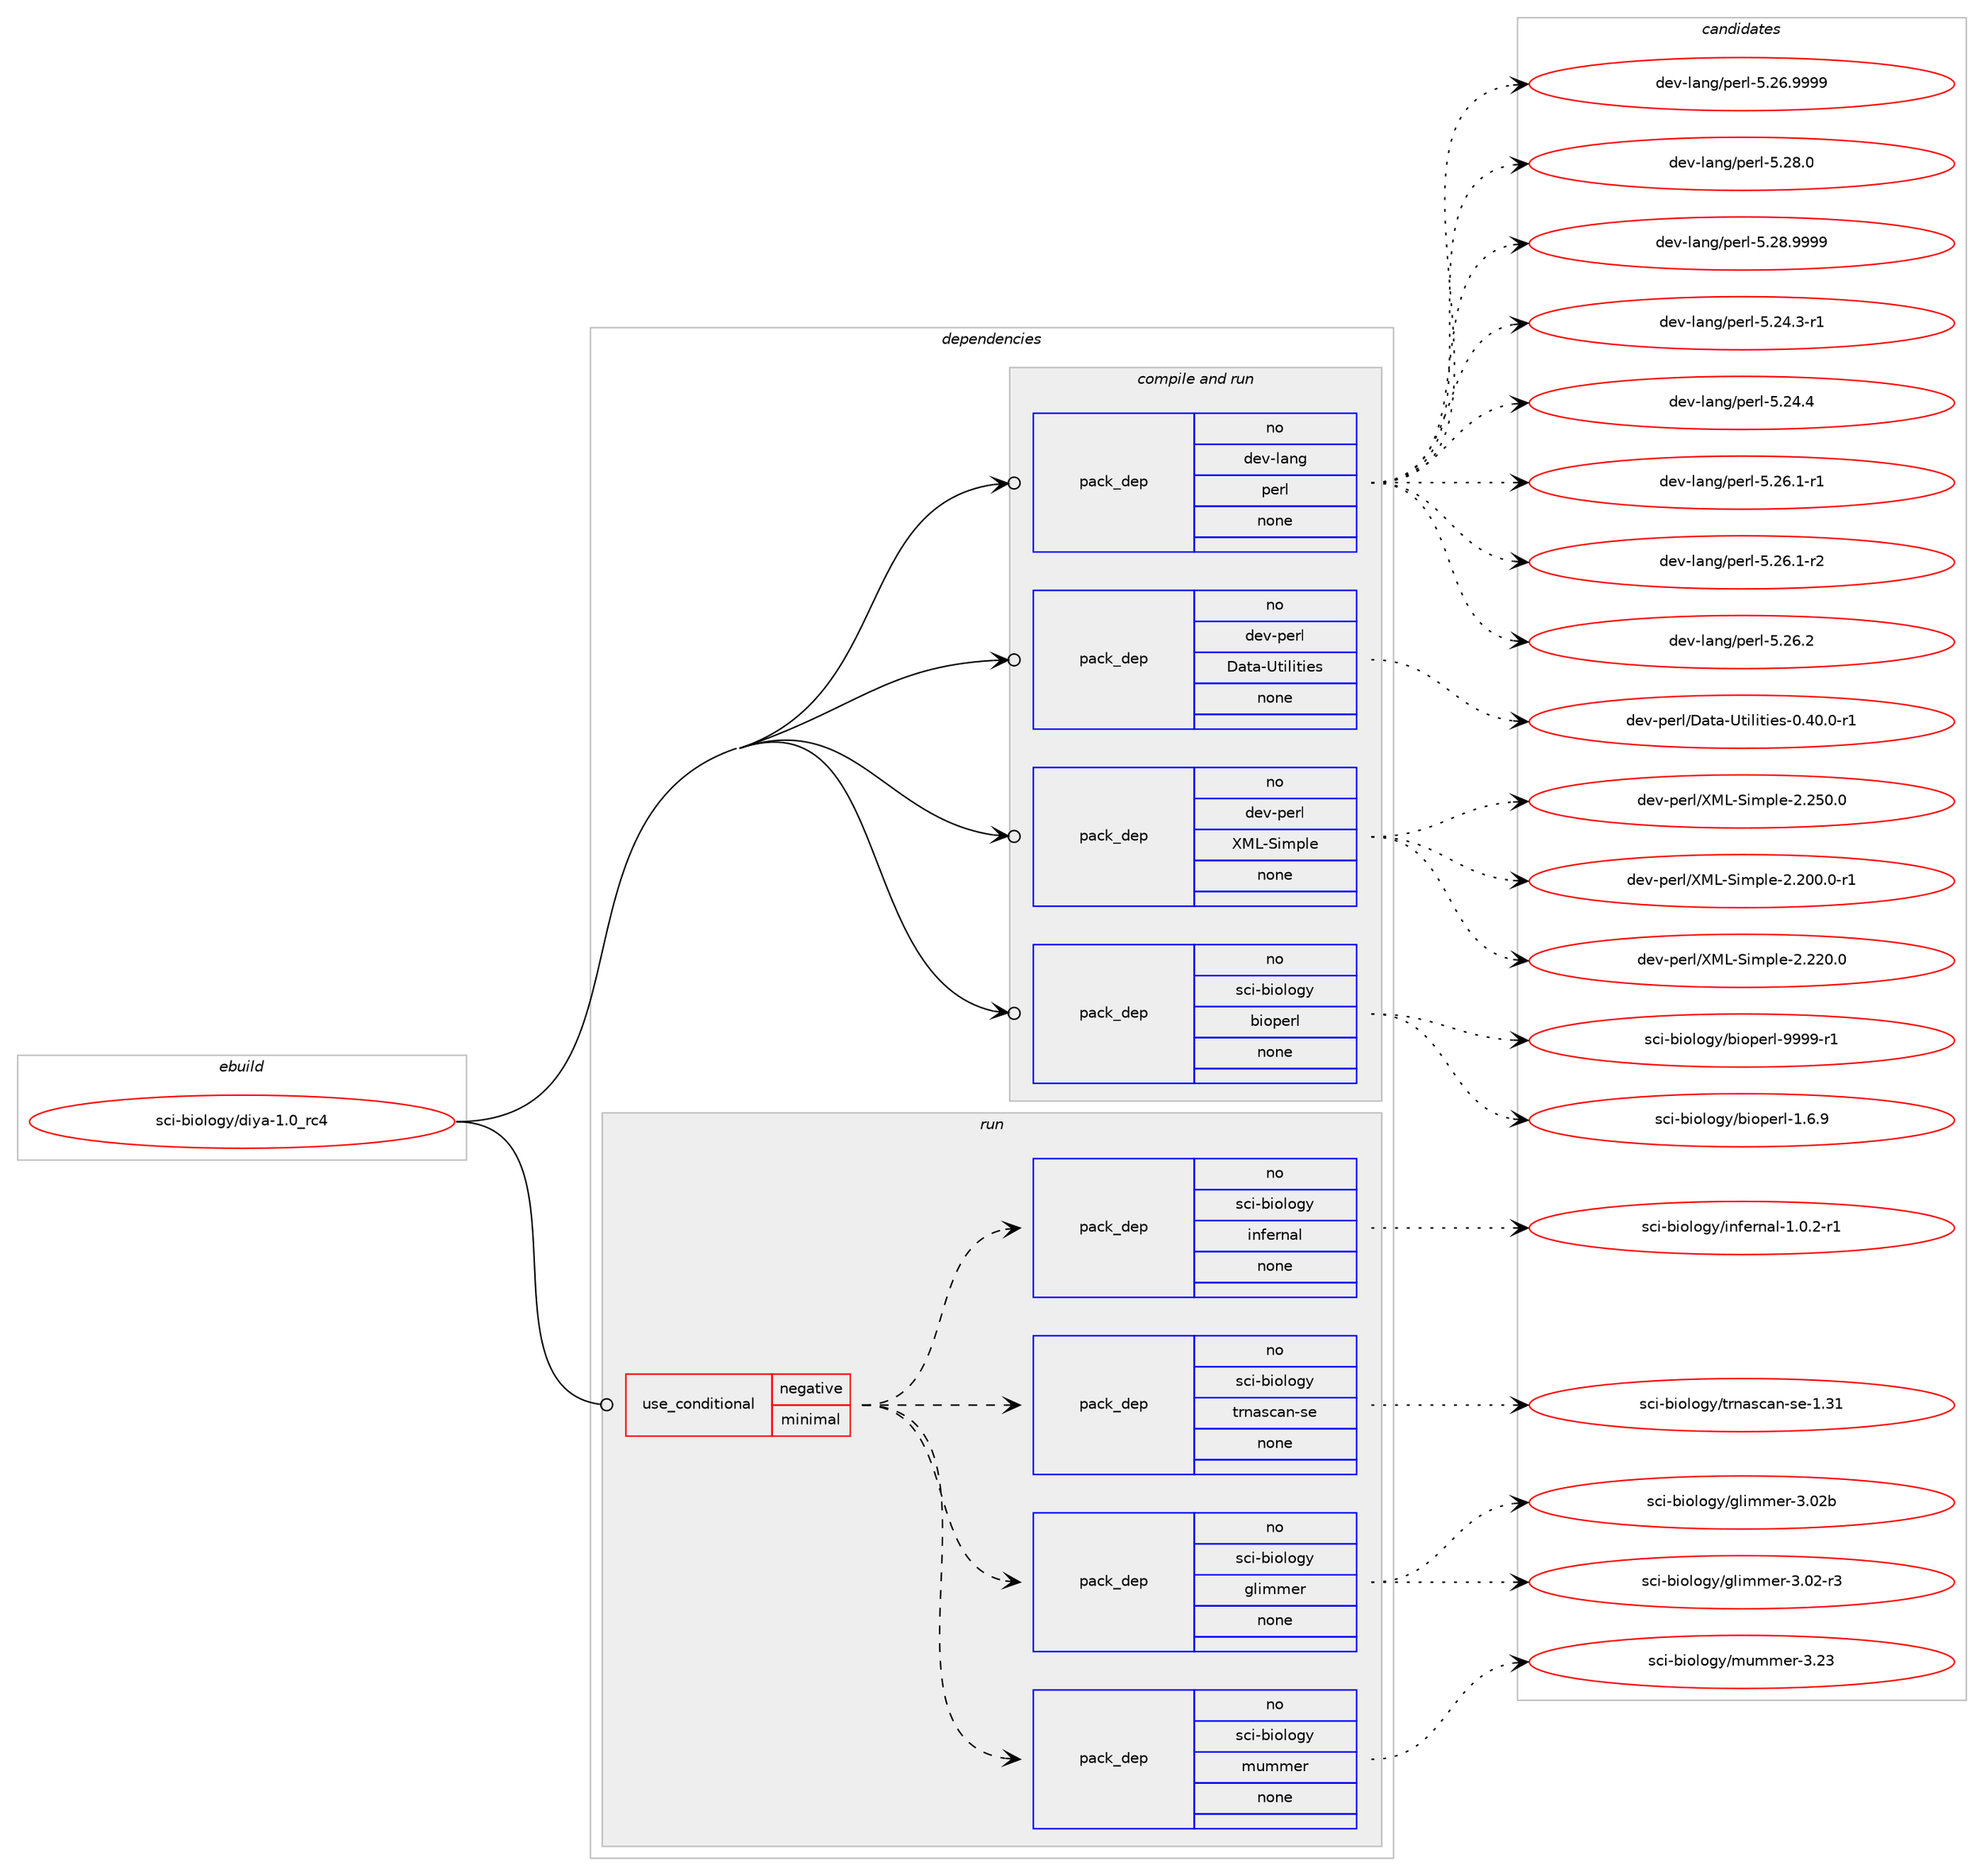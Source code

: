 digraph prolog {

# *************
# Graph options
# *************

newrank=true;
concentrate=true;
compound=true;
graph [rankdir=LR,fontname=Helvetica,fontsize=10,ranksep=1.5];#, ranksep=2.5, nodesep=0.2];
edge  [arrowhead=vee];
node  [fontname=Helvetica,fontsize=10];

# **********
# The ebuild
# **********

subgraph cluster_leftcol {
color=gray;
rank=same;
label=<<i>ebuild</i>>;
id [label="sci-biology/diya-1.0_rc4", color=red, width=4, href="../sci-biology/diya-1.0_rc4.svg"];
}

# ****************
# The dependencies
# ****************

subgraph cluster_midcol {
color=gray;
label=<<i>dependencies</i>>;
subgraph cluster_compile {
fillcolor="#eeeeee";
style=filled;
label=<<i>compile</i>>;
}
subgraph cluster_compileandrun {
fillcolor="#eeeeee";
style=filled;
label=<<i>compile and run</i>>;
subgraph pack1206442 {
dependency1686069 [label=<<TABLE BORDER="0" CELLBORDER="1" CELLSPACING="0" CELLPADDING="4" WIDTH="220"><TR><TD ROWSPAN="6" CELLPADDING="30">pack_dep</TD></TR><TR><TD WIDTH="110">no</TD></TR><TR><TD>dev-lang</TD></TR><TR><TD>perl</TD></TR><TR><TD>none</TD></TR><TR><TD></TD></TR></TABLE>>, shape=none, color=blue];
}
id:e -> dependency1686069:w [weight=20,style="solid",arrowhead="odotvee"];
subgraph pack1206443 {
dependency1686070 [label=<<TABLE BORDER="0" CELLBORDER="1" CELLSPACING="0" CELLPADDING="4" WIDTH="220"><TR><TD ROWSPAN="6" CELLPADDING="30">pack_dep</TD></TR><TR><TD WIDTH="110">no</TD></TR><TR><TD>dev-perl</TD></TR><TR><TD>Data-Utilities</TD></TR><TR><TD>none</TD></TR><TR><TD></TD></TR></TABLE>>, shape=none, color=blue];
}
id:e -> dependency1686070:w [weight=20,style="solid",arrowhead="odotvee"];
subgraph pack1206444 {
dependency1686071 [label=<<TABLE BORDER="0" CELLBORDER="1" CELLSPACING="0" CELLPADDING="4" WIDTH="220"><TR><TD ROWSPAN="6" CELLPADDING="30">pack_dep</TD></TR><TR><TD WIDTH="110">no</TD></TR><TR><TD>dev-perl</TD></TR><TR><TD>XML-Simple</TD></TR><TR><TD>none</TD></TR><TR><TD></TD></TR></TABLE>>, shape=none, color=blue];
}
id:e -> dependency1686071:w [weight=20,style="solid",arrowhead="odotvee"];
subgraph pack1206445 {
dependency1686072 [label=<<TABLE BORDER="0" CELLBORDER="1" CELLSPACING="0" CELLPADDING="4" WIDTH="220"><TR><TD ROWSPAN="6" CELLPADDING="30">pack_dep</TD></TR><TR><TD WIDTH="110">no</TD></TR><TR><TD>sci-biology</TD></TR><TR><TD>bioperl</TD></TR><TR><TD>none</TD></TR><TR><TD></TD></TR></TABLE>>, shape=none, color=blue];
}
id:e -> dependency1686072:w [weight=20,style="solid",arrowhead="odotvee"];
}
subgraph cluster_run {
fillcolor="#eeeeee";
style=filled;
label=<<i>run</i>>;
subgraph cond452062 {
dependency1686073 [label=<<TABLE BORDER="0" CELLBORDER="1" CELLSPACING="0" CELLPADDING="4"><TR><TD ROWSPAN="3" CELLPADDING="10">use_conditional</TD></TR><TR><TD>negative</TD></TR><TR><TD>minimal</TD></TR></TABLE>>, shape=none, color=red];
subgraph pack1206446 {
dependency1686074 [label=<<TABLE BORDER="0" CELLBORDER="1" CELLSPACING="0" CELLPADDING="4" WIDTH="220"><TR><TD ROWSPAN="6" CELLPADDING="30">pack_dep</TD></TR><TR><TD WIDTH="110">no</TD></TR><TR><TD>sci-biology</TD></TR><TR><TD>mummer</TD></TR><TR><TD>none</TD></TR><TR><TD></TD></TR></TABLE>>, shape=none, color=blue];
}
dependency1686073:e -> dependency1686074:w [weight=20,style="dashed",arrowhead="vee"];
subgraph pack1206447 {
dependency1686075 [label=<<TABLE BORDER="0" CELLBORDER="1" CELLSPACING="0" CELLPADDING="4" WIDTH="220"><TR><TD ROWSPAN="6" CELLPADDING="30">pack_dep</TD></TR><TR><TD WIDTH="110">no</TD></TR><TR><TD>sci-biology</TD></TR><TR><TD>glimmer</TD></TR><TR><TD>none</TD></TR><TR><TD></TD></TR></TABLE>>, shape=none, color=blue];
}
dependency1686073:e -> dependency1686075:w [weight=20,style="dashed",arrowhead="vee"];
subgraph pack1206448 {
dependency1686076 [label=<<TABLE BORDER="0" CELLBORDER="1" CELLSPACING="0" CELLPADDING="4" WIDTH="220"><TR><TD ROWSPAN="6" CELLPADDING="30">pack_dep</TD></TR><TR><TD WIDTH="110">no</TD></TR><TR><TD>sci-biology</TD></TR><TR><TD>trnascan-se</TD></TR><TR><TD>none</TD></TR><TR><TD></TD></TR></TABLE>>, shape=none, color=blue];
}
dependency1686073:e -> dependency1686076:w [weight=20,style="dashed",arrowhead="vee"];
subgraph pack1206449 {
dependency1686077 [label=<<TABLE BORDER="0" CELLBORDER="1" CELLSPACING="0" CELLPADDING="4" WIDTH="220"><TR><TD ROWSPAN="6" CELLPADDING="30">pack_dep</TD></TR><TR><TD WIDTH="110">no</TD></TR><TR><TD>sci-biology</TD></TR><TR><TD>infernal</TD></TR><TR><TD>none</TD></TR><TR><TD></TD></TR></TABLE>>, shape=none, color=blue];
}
dependency1686073:e -> dependency1686077:w [weight=20,style="dashed",arrowhead="vee"];
}
id:e -> dependency1686073:w [weight=20,style="solid",arrowhead="odot"];
}
}

# **************
# The candidates
# **************

subgraph cluster_choices {
rank=same;
color=gray;
label=<<i>candidates</i>>;

subgraph choice1206442 {
color=black;
nodesep=1;
choice100101118451089711010347112101114108455346505246514511449 [label="dev-lang/perl-5.24.3-r1", color=red, width=4,href="../dev-lang/perl-5.24.3-r1.svg"];
choice10010111845108971101034711210111410845534650524652 [label="dev-lang/perl-5.24.4", color=red, width=4,href="../dev-lang/perl-5.24.4.svg"];
choice100101118451089711010347112101114108455346505446494511449 [label="dev-lang/perl-5.26.1-r1", color=red, width=4,href="../dev-lang/perl-5.26.1-r1.svg"];
choice100101118451089711010347112101114108455346505446494511450 [label="dev-lang/perl-5.26.1-r2", color=red, width=4,href="../dev-lang/perl-5.26.1-r2.svg"];
choice10010111845108971101034711210111410845534650544650 [label="dev-lang/perl-5.26.2", color=red, width=4,href="../dev-lang/perl-5.26.2.svg"];
choice10010111845108971101034711210111410845534650544657575757 [label="dev-lang/perl-5.26.9999", color=red, width=4,href="../dev-lang/perl-5.26.9999.svg"];
choice10010111845108971101034711210111410845534650564648 [label="dev-lang/perl-5.28.0", color=red, width=4,href="../dev-lang/perl-5.28.0.svg"];
choice10010111845108971101034711210111410845534650564657575757 [label="dev-lang/perl-5.28.9999", color=red, width=4,href="../dev-lang/perl-5.28.9999.svg"];
dependency1686069:e -> choice100101118451089711010347112101114108455346505246514511449:w [style=dotted,weight="100"];
dependency1686069:e -> choice10010111845108971101034711210111410845534650524652:w [style=dotted,weight="100"];
dependency1686069:e -> choice100101118451089711010347112101114108455346505446494511449:w [style=dotted,weight="100"];
dependency1686069:e -> choice100101118451089711010347112101114108455346505446494511450:w [style=dotted,weight="100"];
dependency1686069:e -> choice10010111845108971101034711210111410845534650544650:w [style=dotted,weight="100"];
dependency1686069:e -> choice10010111845108971101034711210111410845534650544657575757:w [style=dotted,weight="100"];
dependency1686069:e -> choice10010111845108971101034711210111410845534650564648:w [style=dotted,weight="100"];
dependency1686069:e -> choice10010111845108971101034711210111410845534650564657575757:w [style=dotted,weight="100"];
}
subgraph choice1206443 {
color=black;
nodesep=1;
choice10010111845112101114108476897116974585116105108105116105101115454846524846484511449 [label="dev-perl/Data-Utilities-0.40.0-r1", color=red, width=4,href="../dev-perl/Data-Utilities-0.40.0-r1.svg"];
dependency1686070:e -> choice10010111845112101114108476897116974585116105108105116105101115454846524846484511449:w [style=dotted,weight="100"];
}
subgraph choice1206444 {
color=black;
nodesep=1;
choice1001011184511210111410847887776458310510911210810145504650484846484511449 [label="dev-perl/XML-Simple-2.200.0-r1", color=red, width=4,href="../dev-perl/XML-Simple-2.200.0-r1.svg"];
choice100101118451121011141084788777645831051091121081014550465050484648 [label="dev-perl/XML-Simple-2.220.0", color=red, width=4,href="../dev-perl/XML-Simple-2.220.0.svg"];
choice100101118451121011141084788777645831051091121081014550465053484648 [label="dev-perl/XML-Simple-2.250.0", color=red, width=4,href="../dev-perl/XML-Simple-2.250.0.svg"];
dependency1686071:e -> choice1001011184511210111410847887776458310510911210810145504650484846484511449:w [style=dotted,weight="100"];
dependency1686071:e -> choice100101118451121011141084788777645831051091121081014550465050484648:w [style=dotted,weight="100"];
dependency1686071:e -> choice100101118451121011141084788777645831051091121081014550465053484648:w [style=dotted,weight="100"];
}
subgraph choice1206445 {
color=black;
nodesep=1;
choice1159910545981051111081111031214798105111112101114108454946544657 [label="sci-biology/bioperl-1.6.9", color=red, width=4,href="../sci-biology/bioperl-1.6.9.svg"];
choice115991054598105111108111103121479810511111210111410845575757574511449 [label="sci-biology/bioperl-9999-r1", color=red, width=4,href="../sci-biology/bioperl-9999-r1.svg"];
dependency1686072:e -> choice1159910545981051111081111031214798105111112101114108454946544657:w [style=dotted,weight="100"];
dependency1686072:e -> choice115991054598105111108111103121479810511111210111410845575757574511449:w [style=dotted,weight="100"];
}
subgraph choice1206446 {
color=black;
nodesep=1;
choice115991054598105111108111103121471091171091091011144551465051 [label="sci-biology/mummer-3.23", color=red, width=4,href="../sci-biology/mummer-3.23.svg"];
dependency1686074:e -> choice115991054598105111108111103121471091171091091011144551465051:w [style=dotted,weight="100"];
}
subgraph choice1206447 {
color=black;
nodesep=1;
choice1159910545981051111081111031214710310810510910910111445514648504511451 [label="sci-biology/glimmer-3.02-r3", color=red, width=4,href="../sci-biology/glimmer-3.02-r3.svg"];
choice11599105459810511110811110312147103108105109109101114455146485098 [label="sci-biology/glimmer-3.02b", color=red, width=4,href="../sci-biology/glimmer-3.02b.svg"];
dependency1686075:e -> choice1159910545981051111081111031214710310810510910910111445514648504511451:w [style=dotted,weight="100"];
dependency1686075:e -> choice11599105459810511110811110312147103108105109109101114455146485098:w [style=dotted,weight="100"];
}
subgraph choice1206448 {
color=black;
nodesep=1;
choice11599105459810511110811110312147116114110971159997110451151014549465149 [label="sci-biology/trnascan-se-1.31", color=red, width=4,href="../sci-biology/trnascan-se-1.31.svg"];
dependency1686076:e -> choice11599105459810511110811110312147116114110971159997110451151014549465149:w [style=dotted,weight="100"];
}
subgraph choice1206449 {
color=black;
nodesep=1;
choice11599105459810511110811110312147105110102101114110971084549464846504511449 [label="sci-biology/infernal-1.0.2-r1", color=red, width=4,href="../sci-biology/infernal-1.0.2-r1.svg"];
dependency1686077:e -> choice11599105459810511110811110312147105110102101114110971084549464846504511449:w [style=dotted,weight="100"];
}
}

}
